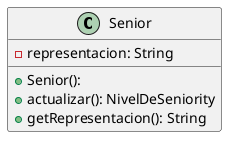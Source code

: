 @startuml
skinparam linetype ortho

class Senior {
  + Senior():
  - representacion: String
  + actualizar(): NivelDeSeniority
  + getRepresentacion(): String
}

@enduml
